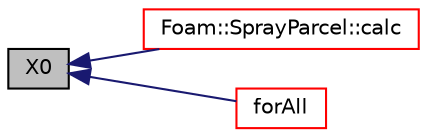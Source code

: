 digraph "X0"
{
  bgcolor="transparent";
  edge [fontname="Helvetica",fontsize="10",labelfontname="Helvetica",labelfontsize="10"];
  node [fontname="Helvetica",fontsize="10",shape=record];
  rankdir="LR";
  Node1 [label="X0",height=0.2,width=0.4,color="black", fillcolor="grey75", style="filled", fontcolor="black"];
  Node1 -> Node2 [dir="back",color="midnightblue",fontsize="10",style="solid",fontname="Helvetica"];
  Node2 [label="Foam::SprayParcel::calc",height=0.2,width=0.4,color="red",URL="$a02497.html#a6a46515d02de32cba752f8c0cdd512e9",tooltip="Update parcel properties over the time interval. "];
  Node1 -> Node3 [dir="back",color="midnightblue",fontsize="10",style="solid",fontname="Helvetica"];
  Node3 [label="forAll",height=0.2,width=0.4,color="red",URL="$a03117.html#a37eaba23a1d80dac41730611d960e89b"];
}
